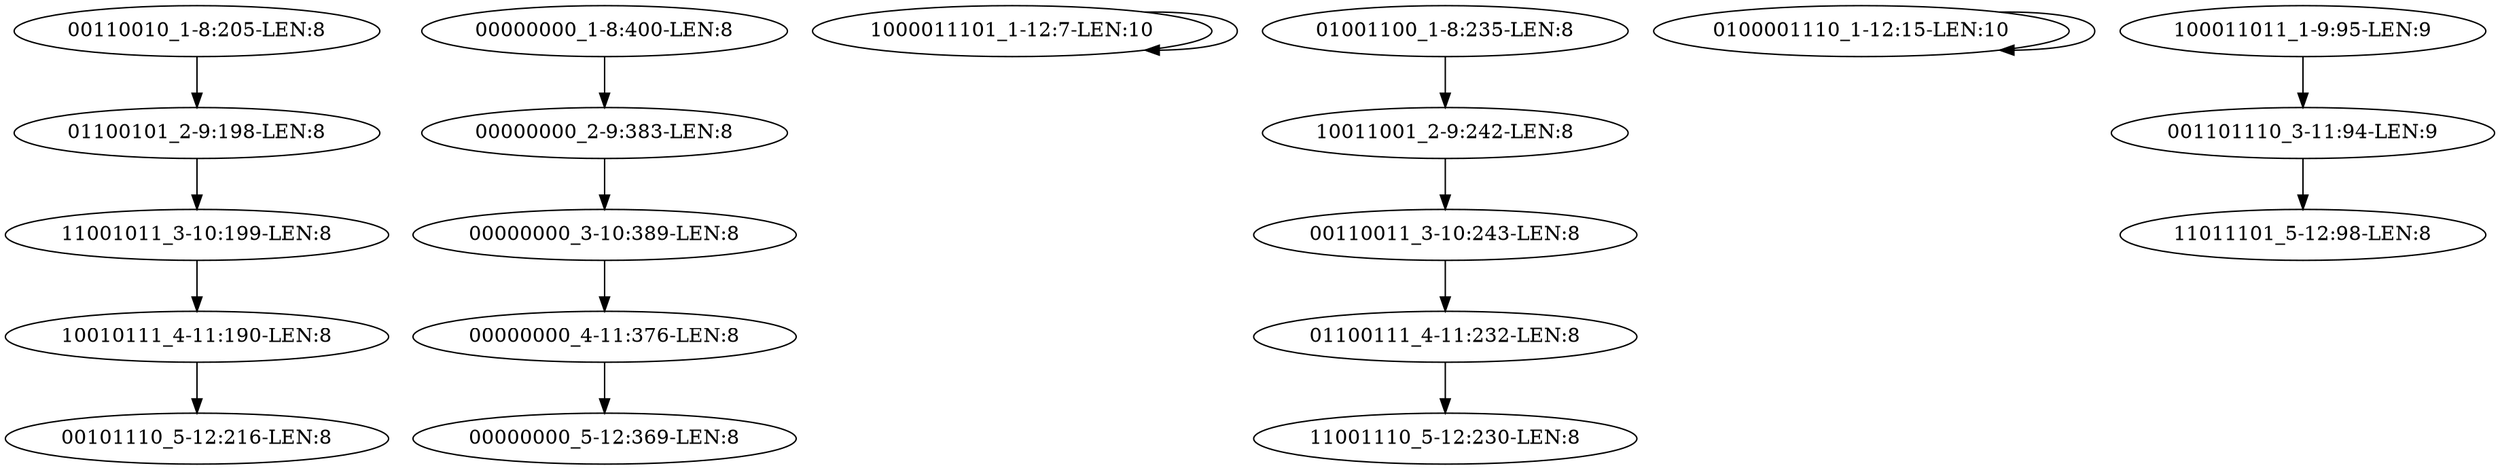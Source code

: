 digraph G {
    "00110010_1-8:205-LEN:8" -> "01100101_2-9:198-LEN:8";
    "00000000_2-9:383-LEN:8" -> "00000000_3-10:389-LEN:8";
    "00000000_4-11:376-LEN:8" -> "00000000_5-12:369-LEN:8";
    "1000011101_1-12:7-LEN:10" -> "1000011101_1-12:7-LEN:10";
    "01100111_4-11:232-LEN:8" -> "11001110_5-12:230-LEN:8";
    "0100001110_1-12:15-LEN:10" -> "0100001110_1-12:15-LEN:10";
    "10011001_2-9:242-LEN:8" -> "00110011_3-10:243-LEN:8";
    "01100101_2-9:198-LEN:8" -> "11001011_3-10:199-LEN:8";
    "100011011_1-9:95-LEN:9" -> "001101110_3-11:94-LEN:9";
    "00110011_3-10:243-LEN:8" -> "01100111_4-11:232-LEN:8";
    "00000000_1-8:400-LEN:8" -> "00000000_2-9:383-LEN:8";
    "001101110_3-11:94-LEN:9" -> "11011101_5-12:98-LEN:8";
    "10010111_4-11:190-LEN:8" -> "00101110_5-12:216-LEN:8";
    "01001100_1-8:235-LEN:8" -> "10011001_2-9:242-LEN:8";
    "11001011_3-10:199-LEN:8" -> "10010111_4-11:190-LEN:8";
    "00000000_3-10:389-LEN:8" -> "00000000_4-11:376-LEN:8";
}
